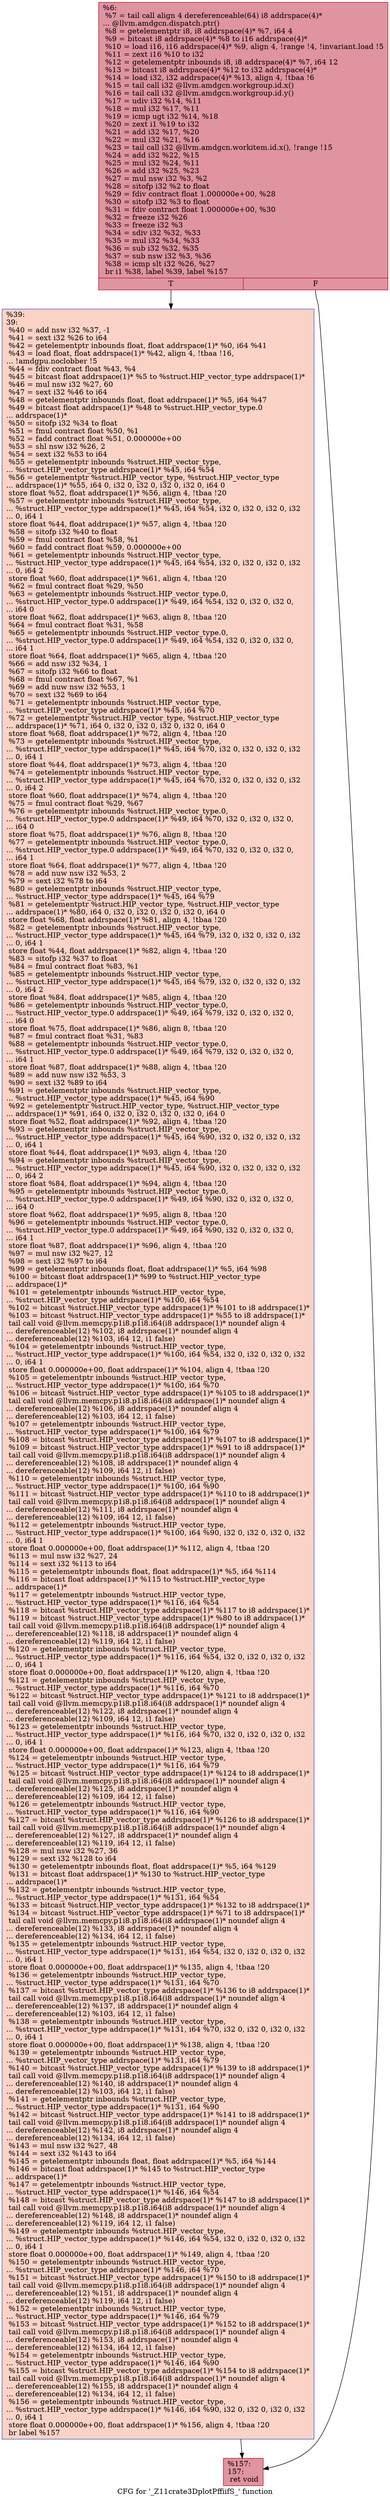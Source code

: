 digraph "CFG for '_Z11crate3DplotPffiifS_' function" {
	label="CFG for '_Z11crate3DplotPffiifS_' function";

	Node0x576d4f0 [shape=record,color="#b70d28ff", style=filled, fillcolor="#b70d2870",label="{%6:\l  %7 = tail call align 4 dereferenceable(64) i8 addrspace(4)*\l... @llvm.amdgcn.dispatch.ptr()\l  %8 = getelementptr i8, i8 addrspace(4)* %7, i64 4\l  %9 = bitcast i8 addrspace(4)* %8 to i16 addrspace(4)*\l  %10 = load i16, i16 addrspace(4)* %9, align 4, !range !4, !invariant.load !5\l  %11 = zext i16 %10 to i32\l  %12 = getelementptr inbounds i8, i8 addrspace(4)* %7, i64 12\l  %13 = bitcast i8 addrspace(4)* %12 to i32 addrspace(4)*\l  %14 = load i32, i32 addrspace(4)* %13, align 4, !tbaa !6\l  %15 = tail call i32 @llvm.amdgcn.workgroup.id.x()\l  %16 = tail call i32 @llvm.amdgcn.workgroup.id.y()\l  %17 = udiv i32 %14, %11\l  %18 = mul i32 %17, %11\l  %19 = icmp ugt i32 %14, %18\l  %20 = zext i1 %19 to i32\l  %21 = add i32 %17, %20\l  %22 = mul i32 %21, %16\l  %23 = tail call i32 @llvm.amdgcn.workitem.id.x(), !range !15\l  %24 = add i32 %22, %15\l  %25 = mul i32 %24, %11\l  %26 = add i32 %25, %23\l  %27 = mul nsw i32 %3, %2\l  %28 = sitofp i32 %2 to float\l  %29 = fdiv contract float 1.000000e+00, %28\l  %30 = sitofp i32 %3 to float\l  %31 = fdiv contract float 1.000000e+00, %30\l  %32 = freeze i32 %26\l  %33 = freeze i32 %3\l  %34 = sdiv i32 %32, %33\l  %35 = mul i32 %34, %33\l  %36 = sub i32 %32, %35\l  %37 = sub nsw i32 %3, %36\l  %38 = icmp slt i32 %26, %27\l  br i1 %38, label %39, label %157\l|{<s0>T|<s1>F}}"];
	Node0x576d4f0:s0 -> Node0x5770de0;
	Node0x576d4f0:s1 -> Node0x5770e70;
	Node0x5770de0 [shape=record,color="#3d50c3ff", style=filled, fillcolor="#f59c7d70",label="{%39:\l39:                                               \l  %40 = add nsw i32 %37, -1\l  %41 = sext i32 %26 to i64\l  %42 = getelementptr inbounds float, float addrspace(1)* %0, i64 %41\l  %43 = load float, float addrspace(1)* %42, align 4, !tbaa !16,\l... !amdgpu.noclobber !5\l  %44 = fdiv contract float %43, %4\l  %45 = bitcast float addrspace(1)* %5 to %struct.HIP_vector_type addrspace(1)*\l  %46 = mul nsw i32 %27, 60\l  %47 = sext i32 %46 to i64\l  %48 = getelementptr inbounds float, float addrspace(1)* %5, i64 %47\l  %49 = bitcast float addrspace(1)* %48 to %struct.HIP_vector_type.0\l... addrspace(1)*\l  %50 = sitofp i32 %34 to float\l  %51 = fmul contract float %50, %1\l  %52 = fadd contract float %51, 0.000000e+00\l  %53 = shl nsw i32 %26, 2\l  %54 = sext i32 %53 to i64\l  %55 = getelementptr inbounds %struct.HIP_vector_type,\l... %struct.HIP_vector_type addrspace(1)* %45, i64 %54\l  %56 = getelementptr %struct.HIP_vector_type, %struct.HIP_vector_type\l... addrspace(1)* %55, i64 0, i32 0, i32 0, i32 0, i32 0, i64 0\l  store float %52, float addrspace(1)* %56, align 4, !tbaa !20\l  %57 = getelementptr inbounds %struct.HIP_vector_type,\l... %struct.HIP_vector_type addrspace(1)* %45, i64 %54, i32 0, i32 0, i32 0, i32\l... 0, i64 1\l  store float %44, float addrspace(1)* %57, align 4, !tbaa !20\l  %58 = sitofp i32 %40 to float\l  %59 = fmul contract float %58, %1\l  %60 = fadd contract float %59, 0.000000e+00\l  %61 = getelementptr inbounds %struct.HIP_vector_type,\l... %struct.HIP_vector_type addrspace(1)* %45, i64 %54, i32 0, i32 0, i32 0, i32\l... 0, i64 2\l  store float %60, float addrspace(1)* %61, align 4, !tbaa !20\l  %62 = fmul contract float %29, %50\l  %63 = getelementptr inbounds %struct.HIP_vector_type.0,\l... %struct.HIP_vector_type.0 addrspace(1)* %49, i64 %54, i32 0, i32 0, i32 0,\l... i64 0\l  store float %62, float addrspace(1)* %63, align 8, !tbaa !20\l  %64 = fmul contract float %31, %58\l  %65 = getelementptr inbounds %struct.HIP_vector_type.0,\l... %struct.HIP_vector_type.0 addrspace(1)* %49, i64 %54, i32 0, i32 0, i32 0,\l... i64 1\l  store float %64, float addrspace(1)* %65, align 4, !tbaa !20\l  %66 = add nsw i32 %34, 1\l  %67 = sitofp i32 %66 to float\l  %68 = fmul contract float %67, %1\l  %69 = add nuw nsw i32 %53, 1\l  %70 = sext i32 %69 to i64\l  %71 = getelementptr inbounds %struct.HIP_vector_type,\l... %struct.HIP_vector_type addrspace(1)* %45, i64 %70\l  %72 = getelementptr %struct.HIP_vector_type, %struct.HIP_vector_type\l... addrspace(1)* %71, i64 0, i32 0, i32 0, i32 0, i32 0, i64 0\l  store float %68, float addrspace(1)* %72, align 4, !tbaa !20\l  %73 = getelementptr inbounds %struct.HIP_vector_type,\l... %struct.HIP_vector_type addrspace(1)* %45, i64 %70, i32 0, i32 0, i32 0, i32\l... 0, i64 1\l  store float %44, float addrspace(1)* %73, align 4, !tbaa !20\l  %74 = getelementptr inbounds %struct.HIP_vector_type,\l... %struct.HIP_vector_type addrspace(1)* %45, i64 %70, i32 0, i32 0, i32 0, i32\l... 0, i64 2\l  store float %60, float addrspace(1)* %74, align 4, !tbaa !20\l  %75 = fmul contract float %29, %67\l  %76 = getelementptr inbounds %struct.HIP_vector_type.0,\l... %struct.HIP_vector_type.0 addrspace(1)* %49, i64 %70, i32 0, i32 0, i32 0,\l... i64 0\l  store float %75, float addrspace(1)* %76, align 8, !tbaa !20\l  %77 = getelementptr inbounds %struct.HIP_vector_type.0,\l... %struct.HIP_vector_type.0 addrspace(1)* %49, i64 %70, i32 0, i32 0, i32 0,\l... i64 1\l  store float %64, float addrspace(1)* %77, align 4, !tbaa !20\l  %78 = add nuw nsw i32 %53, 2\l  %79 = sext i32 %78 to i64\l  %80 = getelementptr inbounds %struct.HIP_vector_type,\l... %struct.HIP_vector_type addrspace(1)* %45, i64 %79\l  %81 = getelementptr %struct.HIP_vector_type, %struct.HIP_vector_type\l... addrspace(1)* %80, i64 0, i32 0, i32 0, i32 0, i32 0, i64 0\l  store float %68, float addrspace(1)* %81, align 4, !tbaa !20\l  %82 = getelementptr inbounds %struct.HIP_vector_type,\l... %struct.HIP_vector_type addrspace(1)* %45, i64 %79, i32 0, i32 0, i32 0, i32\l... 0, i64 1\l  store float %44, float addrspace(1)* %82, align 4, !tbaa !20\l  %83 = sitofp i32 %37 to float\l  %84 = fmul contract float %83, %1\l  %85 = getelementptr inbounds %struct.HIP_vector_type,\l... %struct.HIP_vector_type addrspace(1)* %45, i64 %79, i32 0, i32 0, i32 0, i32\l... 0, i64 2\l  store float %84, float addrspace(1)* %85, align 4, !tbaa !20\l  %86 = getelementptr inbounds %struct.HIP_vector_type.0,\l... %struct.HIP_vector_type.0 addrspace(1)* %49, i64 %79, i32 0, i32 0, i32 0,\l... i64 0\l  store float %75, float addrspace(1)* %86, align 8, !tbaa !20\l  %87 = fmul contract float %31, %83\l  %88 = getelementptr inbounds %struct.HIP_vector_type.0,\l... %struct.HIP_vector_type.0 addrspace(1)* %49, i64 %79, i32 0, i32 0, i32 0,\l... i64 1\l  store float %87, float addrspace(1)* %88, align 4, !tbaa !20\l  %89 = add nuw nsw i32 %53, 3\l  %90 = sext i32 %89 to i64\l  %91 = getelementptr inbounds %struct.HIP_vector_type,\l... %struct.HIP_vector_type addrspace(1)* %45, i64 %90\l  %92 = getelementptr %struct.HIP_vector_type, %struct.HIP_vector_type\l... addrspace(1)* %91, i64 0, i32 0, i32 0, i32 0, i32 0, i64 0\l  store float %52, float addrspace(1)* %92, align 4, !tbaa !20\l  %93 = getelementptr inbounds %struct.HIP_vector_type,\l... %struct.HIP_vector_type addrspace(1)* %45, i64 %90, i32 0, i32 0, i32 0, i32\l... 0, i64 1\l  store float %44, float addrspace(1)* %93, align 4, !tbaa !20\l  %94 = getelementptr inbounds %struct.HIP_vector_type,\l... %struct.HIP_vector_type addrspace(1)* %45, i64 %90, i32 0, i32 0, i32 0, i32\l... 0, i64 2\l  store float %84, float addrspace(1)* %94, align 4, !tbaa !20\l  %95 = getelementptr inbounds %struct.HIP_vector_type.0,\l... %struct.HIP_vector_type.0 addrspace(1)* %49, i64 %90, i32 0, i32 0, i32 0,\l... i64 0\l  store float %62, float addrspace(1)* %95, align 8, !tbaa !20\l  %96 = getelementptr inbounds %struct.HIP_vector_type.0,\l... %struct.HIP_vector_type.0 addrspace(1)* %49, i64 %90, i32 0, i32 0, i32 0,\l... i64 1\l  store float %87, float addrspace(1)* %96, align 4, !tbaa !20\l  %97 = mul nsw i32 %27, 12\l  %98 = sext i32 %97 to i64\l  %99 = getelementptr inbounds float, float addrspace(1)* %5, i64 %98\l  %100 = bitcast float addrspace(1)* %99 to %struct.HIP_vector_type\l... addrspace(1)*\l  %101 = getelementptr inbounds %struct.HIP_vector_type,\l... %struct.HIP_vector_type addrspace(1)* %100, i64 %54\l  %102 = bitcast %struct.HIP_vector_type addrspace(1)* %101 to i8 addrspace(1)*\l  %103 = bitcast %struct.HIP_vector_type addrspace(1)* %55 to i8 addrspace(1)*\l  tail call void @llvm.memcpy.p1i8.p1i8.i64(i8 addrspace(1)* noundef align 4\l... dereferenceable(12) %102, i8 addrspace(1)* noundef align 4\l... dereferenceable(12) %103, i64 12, i1 false)\l  %104 = getelementptr inbounds %struct.HIP_vector_type,\l... %struct.HIP_vector_type addrspace(1)* %100, i64 %54, i32 0, i32 0, i32 0, i32\l... 0, i64 1\l  store float 0.000000e+00, float addrspace(1)* %104, align 4, !tbaa !20\l  %105 = getelementptr inbounds %struct.HIP_vector_type,\l... %struct.HIP_vector_type addrspace(1)* %100, i64 %70\l  %106 = bitcast %struct.HIP_vector_type addrspace(1)* %105 to i8 addrspace(1)*\l  tail call void @llvm.memcpy.p1i8.p1i8.i64(i8 addrspace(1)* noundef align 4\l... dereferenceable(12) %106, i8 addrspace(1)* noundef align 4\l... dereferenceable(12) %103, i64 12, i1 false)\l  %107 = getelementptr inbounds %struct.HIP_vector_type,\l... %struct.HIP_vector_type addrspace(1)* %100, i64 %79\l  %108 = bitcast %struct.HIP_vector_type addrspace(1)* %107 to i8 addrspace(1)*\l  %109 = bitcast %struct.HIP_vector_type addrspace(1)* %91 to i8 addrspace(1)*\l  tail call void @llvm.memcpy.p1i8.p1i8.i64(i8 addrspace(1)* noundef align 4\l... dereferenceable(12) %108, i8 addrspace(1)* noundef align 4\l... dereferenceable(12) %109, i64 12, i1 false)\l  %110 = getelementptr inbounds %struct.HIP_vector_type,\l... %struct.HIP_vector_type addrspace(1)* %100, i64 %90\l  %111 = bitcast %struct.HIP_vector_type addrspace(1)* %110 to i8 addrspace(1)*\l  tail call void @llvm.memcpy.p1i8.p1i8.i64(i8 addrspace(1)* noundef align 4\l... dereferenceable(12) %111, i8 addrspace(1)* noundef align 4\l... dereferenceable(12) %109, i64 12, i1 false)\l  %112 = getelementptr inbounds %struct.HIP_vector_type,\l... %struct.HIP_vector_type addrspace(1)* %100, i64 %90, i32 0, i32 0, i32 0, i32\l... 0, i64 1\l  store float 0.000000e+00, float addrspace(1)* %112, align 4, !tbaa !20\l  %113 = mul nsw i32 %27, 24\l  %114 = sext i32 %113 to i64\l  %115 = getelementptr inbounds float, float addrspace(1)* %5, i64 %114\l  %116 = bitcast float addrspace(1)* %115 to %struct.HIP_vector_type\l... addrspace(1)*\l  %117 = getelementptr inbounds %struct.HIP_vector_type,\l... %struct.HIP_vector_type addrspace(1)* %116, i64 %54\l  %118 = bitcast %struct.HIP_vector_type addrspace(1)* %117 to i8 addrspace(1)*\l  %119 = bitcast %struct.HIP_vector_type addrspace(1)* %80 to i8 addrspace(1)*\l  tail call void @llvm.memcpy.p1i8.p1i8.i64(i8 addrspace(1)* noundef align 4\l... dereferenceable(12) %118, i8 addrspace(1)* noundef align 4\l... dereferenceable(12) %119, i64 12, i1 false)\l  %120 = getelementptr inbounds %struct.HIP_vector_type,\l... %struct.HIP_vector_type addrspace(1)* %116, i64 %54, i32 0, i32 0, i32 0, i32\l... 0, i64 1\l  store float 0.000000e+00, float addrspace(1)* %120, align 4, !tbaa !20\l  %121 = getelementptr inbounds %struct.HIP_vector_type,\l... %struct.HIP_vector_type addrspace(1)* %116, i64 %70\l  %122 = bitcast %struct.HIP_vector_type addrspace(1)* %121 to i8 addrspace(1)*\l  tail call void @llvm.memcpy.p1i8.p1i8.i64(i8 addrspace(1)* noundef align 4\l... dereferenceable(12) %122, i8 addrspace(1)* noundef align 4\l... dereferenceable(12) %109, i64 12, i1 false)\l  %123 = getelementptr inbounds %struct.HIP_vector_type,\l... %struct.HIP_vector_type addrspace(1)* %116, i64 %70, i32 0, i32 0, i32 0, i32\l... 0, i64 1\l  store float 0.000000e+00, float addrspace(1)* %123, align 4, !tbaa !20\l  %124 = getelementptr inbounds %struct.HIP_vector_type,\l... %struct.HIP_vector_type addrspace(1)* %116, i64 %79\l  %125 = bitcast %struct.HIP_vector_type addrspace(1)* %124 to i8 addrspace(1)*\l  tail call void @llvm.memcpy.p1i8.p1i8.i64(i8 addrspace(1)* noundef align 4\l... dereferenceable(12) %125, i8 addrspace(1)* noundef align 4\l... dereferenceable(12) %109, i64 12, i1 false)\l  %126 = getelementptr inbounds %struct.HIP_vector_type,\l... %struct.HIP_vector_type addrspace(1)* %116, i64 %90\l  %127 = bitcast %struct.HIP_vector_type addrspace(1)* %126 to i8 addrspace(1)*\l  tail call void @llvm.memcpy.p1i8.p1i8.i64(i8 addrspace(1)* noundef align 4\l... dereferenceable(12) %127, i8 addrspace(1)* noundef align 4\l... dereferenceable(12) %119, i64 12, i1 false)\l  %128 = mul nsw i32 %27, 36\l  %129 = sext i32 %128 to i64\l  %130 = getelementptr inbounds float, float addrspace(1)* %5, i64 %129\l  %131 = bitcast float addrspace(1)* %130 to %struct.HIP_vector_type\l... addrspace(1)*\l  %132 = getelementptr inbounds %struct.HIP_vector_type,\l... %struct.HIP_vector_type addrspace(1)* %131, i64 %54\l  %133 = bitcast %struct.HIP_vector_type addrspace(1)* %132 to i8 addrspace(1)*\l  %134 = bitcast %struct.HIP_vector_type addrspace(1)* %71 to i8 addrspace(1)*\l  tail call void @llvm.memcpy.p1i8.p1i8.i64(i8 addrspace(1)* noundef align 4\l... dereferenceable(12) %133, i8 addrspace(1)* noundef align 4\l... dereferenceable(12) %134, i64 12, i1 false)\l  %135 = getelementptr inbounds %struct.HIP_vector_type,\l... %struct.HIP_vector_type addrspace(1)* %131, i64 %54, i32 0, i32 0, i32 0, i32\l... 0, i64 1\l  store float 0.000000e+00, float addrspace(1)* %135, align 4, !tbaa !20\l  %136 = getelementptr inbounds %struct.HIP_vector_type,\l... %struct.HIP_vector_type addrspace(1)* %131, i64 %70\l  %137 = bitcast %struct.HIP_vector_type addrspace(1)* %136 to i8 addrspace(1)*\l  tail call void @llvm.memcpy.p1i8.p1i8.i64(i8 addrspace(1)* noundef align 4\l... dereferenceable(12) %137, i8 addrspace(1)* noundef align 4\l... dereferenceable(12) %103, i64 12, i1 false)\l  %138 = getelementptr inbounds %struct.HIP_vector_type,\l... %struct.HIP_vector_type addrspace(1)* %131, i64 %70, i32 0, i32 0, i32 0, i32\l... 0, i64 1\l  store float 0.000000e+00, float addrspace(1)* %138, align 4, !tbaa !20\l  %139 = getelementptr inbounds %struct.HIP_vector_type,\l... %struct.HIP_vector_type addrspace(1)* %131, i64 %79\l  %140 = bitcast %struct.HIP_vector_type addrspace(1)* %139 to i8 addrspace(1)*\l  tail call void @llvm.memcpy.p1i8.p1i8.i64(i8 addrspace(1)* noundef align 4\l... dereferenceable(12) %140, i8 addrspace(1)* noundef align 4\l... dereferenceable(12) %103, i64 12, i1 false)\l  %141 = getelementptr inbounds %struct.HIP_vector_type,\l... %struct.HIP_vector_type addrspace(1)* %131, i64 %90\l  %142 = bitcast %struct.HIP_vector_type addrspace(1)* %141 to i8 addrspace(1)*\l  tail call void @llvm.memcpy.p1i8.p1i8.i64(i8 addrspace(1)* noundef align 4\l... dereferenceable(12) %142, i8 addrspace(1)* noundef align 4\l... dereferenceable(12) %134, i64 12, i1 false)\l  %143 = mul nsw i32 %27, 48\l  %144 = sext i32 %143 to i64\l  %145 = getelementptr inbounds float, float addrspace(1)* %5, i64 %144\l  %146 = bitcast float addrspace(1)* %145 to %struct.HIP_vector_type\l... addrspace(1)*\l  %147 = getelementptr inbounds %struct.HIP_vector_type,\l... %struct.HIP_vector_type addrspace(1)* %146, i64 %54\l  %148 = bitcast %struct.HIP_vector_type addrspace(1)* %147 to i8 addrspace(1)*\l  tail call void @llvm.memcpy.p1i8.p1i8.i64(i8 addrspace(1)* noundef align 4\l... dereferenceable(12) %148, i8 addrspace(1)* noundef align 4\l... dereferenceable(12) %119, i64 12, i1 false)\l  %149 = getelementptr inbounds %struct.HIP_vector_type,\l... %struct.HIP_vector_type addrspace(1)* %146, i64 %54, i32 0, i32 0, i32 0, i32\l... 0, i64 1\l  store float 0.000000e+00, float addrspace(1)* %149, align 4, !tbaa !20\l  %150 = getelementptr inbounds %struct.HIP_vector_type,\l... %struct.HIP_vector_type addrspace(1)* %146, i64 %70\l  %151 = bitcast %struct.HIP_vector_type addrspace(1)* %150 to i8 addrspace(1)*\l  tail call void @llvm.memcpy.p1i8.p1i8.i64(i8 addrspace(1)* noundef align 4\l... dereferenceable(12) %151, i8 addrspace(1)* noundef align 4\l... dereferenceable(12) %119, i64 12, i1 false)\l  %152 = getelementptr inbounds %struct.HIP_vector_type,\l... %struct.HIP_vector_type addrspace(1)* %146, i64 %79\l  %153 = bitcast %struct.HIP_vector_type addrspace(1)* %152 to i8 addrspace(1)*\l  tail call void @llvm.memcpy.p1i8.p1i8.i64(i8 addrspace(1)* noundef align 4\l... dereferenceable(12) %153, i8 addrspace(1)* noundef align 4\l... dereferenceable(12) %134, i64 12, i1 false)\l  %154 = getelementptr inbounds %struct.HIP_vector_type,\l... %struct.HIP_vector_type addrspace(1)* %146, i64 %90\l  %155 = bitcast %struct.HIP_vector_type addrspace(1)* %154 to i8 addrspace(1)*\l  tail call void @llvm.memcpy.p1i8.p1i8.i64(i8 addrspace(1)* noundef align 4\l... dereferenceable(12) %155, i8 addrspace(1)* noundef align 4\l... dereferenceable(12) %134, i64 12, i1 false)\l  %156 = getelementptr inbounds %struct.HIP_vector_type,\l... %struct.HIP_vector_type addrspace(1)* %146, i64 %90, i32 0, i32 0, i32 0, i32\l... 0, i64 1\l  store float 0.000000e+00, float addrspace(1)* %156, align 4, !tbaa !20\l  br label %157\l}"];
	Node0x5770de0 -> Node0x5770e70;
	Node0x5770e70 [shape=record,color="#b70d28ff", style=filled, fillcolor="#b70d2870",label="{%157:\l157:                                              \l  ret void\l}"];
}
